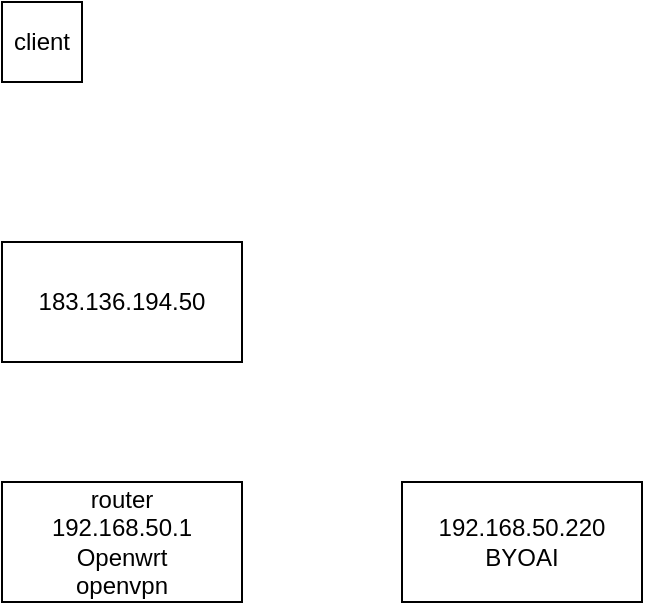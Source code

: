<mxfile version="14.3.2" type="github"><diagram id="wT6veiMcN6Nq4xapP5OZ" name="Page-1"><mxGraphModel dx="1550" dy="832" grid="1" gridSize="10" guides="1" tooltips="1" connect="1" arrows="1" fold="1" page="1" pageScale="1" pageWidth="850" pageHeight="1100" math="0" shadow="0"><root><mxCell id="0"/><mxCell id="1" parent="0"/><mxCell id="yq6D5Oi3rXwtwBndWAV5-1" value="router&lt;br&gt;192.168.50.1&lt;br&gt;Openwrt&lt;br&gt;openvpn" style="rounded=0;whiteSpace=wrap;html=1;" vertex="1" parent="1"><mxGeometry x="200" y="320" width="120" height="60" as="geometry"/></mxCell><mxCell id="yq6D5Oi3rXwtwBndWAV5-2" value="183.136.194.50" style="rounded=0;whiteSpace=wrap;html=1;" vertex="1" parent="1"><mxGeometry x="200" y="200" width="120" height="60" as="geometry"/></mxCell><mxCell id="yq6D5Oi3rXwtwBndWAV5-3" value="client" style="whiteSpace=wrap;html=1;aspect=fixed;" vertex="1" parent="1"><mxGeometry x="200" y="80" width="40" height="40" as="geometry"/></mxCell><mxCell id="yq6D5Oi3rXwtwBndWAV5-4" value="192.168.50.220&lt;br&gt;BYOAI" style="rounded=0;whiteSpace=wrap;html=1;" vertex="1" parent="1"><mxGeometry x="400" y="320" width="120" height="60" as="geometry"/></mxCell></root></mxGraphModel></diagram></mxfile>
